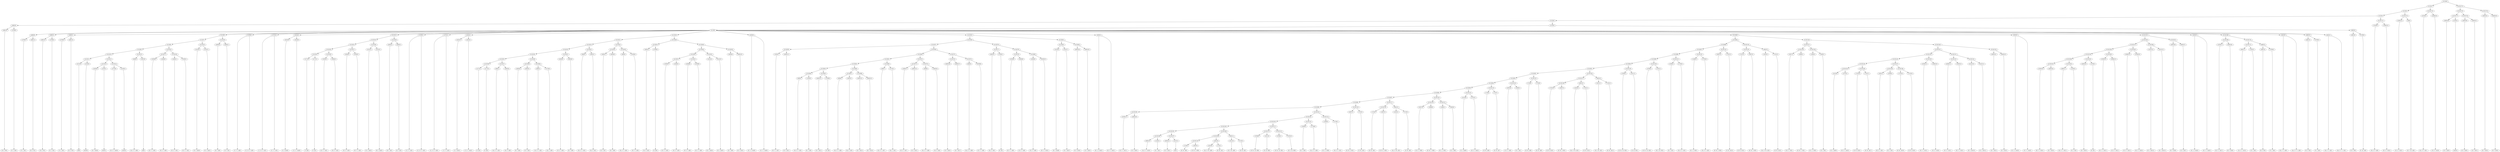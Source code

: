 digraph sample{
"L4661(0)"->"[D  E  F](0)"
"L2789(0)"->"[F  G  A](0)"
"L4865(0)"->"L4661(0)"
"L4865(0)"->"L2789(0)"
"L2789(1)"->"[F  G  A](1)"
"L4661(1)"->"[D  E  F](1)"
"L4680(0)"->"L2789(1)"
"L4680(0)"->"L4661(1)"
"L4661(2)"->"[D  E  F](2)"
"L2789(2)"->"[F  G  A](2)"
"L4865(1)"->"L4661(2)"
"L4865(1)"->"L2789(2)"
"L2789(3)"->"[F  G  A](3)"
"L4661(3)"->"[D  E  F](3)"
"L4680(1)"->"L2789(3)"
"L4680(1)"->"L4661(3)"
"L3215(0)"->"[D](0)"
"L2185(0)"->"[rest](0)"
"L5130(11)"->"L3215(0)"
"L5130(11)"->"L2185(0)"
"L4293(0)"->"[D  F  Ais](0)"
"L2185(1)"->"[rest](1)"
"L5130(13)"->"L4293(0)"
"L5130(13)"->"L2185(1)"
"L3753(0)"->"[D  E  G  Ais](0)"
"L2185(2)"->"[rest](2)"
"L5130(14)"->"L3753(0)"
"L5130(14)"->"L2185(2)"
"L5130(12)"->"L5130(13)"
"L5130(12)"->"L5130(14)"
"L5130(10)"->"L5130(11)"
"L5130(10)"->"L5130(12)"
"L606(0)"->"[Cis  E  G  A](0)"
"L1852(0)"->"[A](0)"
"L5130(15)"->"L606(0)"
"L5130(15)"->"L1852(0)"
"L5130(9)"->"L5130(10)"
"L5130(9)"->"L5130(15)"
"L3558(0)"->"[D  F  G  A](0)"
"L4384(0)"->"[D  E  F  A](0)"
"L5130(17)"->"L3558(0)"
"L5130(17)"->"L4384(0)"
"L4384(1)"->"[D  E  F  A](1)"
"L3558(1)"->"[D  F  G  A](1)"
"L5130(18)"->"L4384(1)"
"L5130(18)"->"L3558(1)"
"L5130(16)"->"L5130(17)"
"L5130(16)"->"L5130(18)"
"L5130(8)"->"L5130(9)"
"L5130(8)"->"L5130(16)"
"L4142(0)"->"[D  G  Ais](0)"
"L4142(1)"->"[D  G  Ais](1)"
"L5130(19)"->"L4142(0)"
"L5130(19)"->"L4142(1)"
"L5130(7)"->"L5130(8)"
"L5130(7)"->"L5130(19)"
"L4004(0)"->"[D  F  A](0)"
"L4004(1)"->"[D  F  A](1)"
"L5130(20)"->"L4004(0)"
"L5130(20)"->"L4004(1)"
"L5130(6)"->"L5130(7)"
"L5130(6)"->"L5130(20)"
"L1509(0)"->"[C  F  G  A](0)"
"L1509(0)"->"[C  D  E  F  A](0)"
"L2791(0)"->"[C  D  E  F  A](1)"
"L2791(0)"->"[C  F  G  A](1)"
"L4543(0)"->"[C  E  Ais](0)"
"L2616(0)"->"[C  E  G  Ais](0)"
"L4544(0)"->"L4543(0)"
"L4544(0)"->"L2616(0)"
"L2172(0)"->"[F  A](0)"
"L2172(1)"->"[F  A](1)"
"L5130(25)"->"L2172(0)"
"L5130(25)"->"L2172(1)"
"L3558(2)"->"[D  F  G  A](2)"
"L4384(2)"->"[D  E  F  A](2)"
"L5130(26)"->"L3558(2)"
"L5130(26)"->"L4384(2)"
"L5130(24)"->"L5130(25)"
"L5130(24)"->"L5130(26)"
"L4384(3)"->"[D  E  F  A](3)"
"L3558(3)"->"[D  F  G  A](3)"
"L5130(27)"->"L4384(3)"
"L5130(27)"->"L3558(3)"
"L5130(23)"->"L5130(24)"
"L5130(23)"->"L5130(27)"
"L4142(2)"->"[D  G  Ais](2)"
"L4142(3)"->"[D  G  Ais](3)"
"L5130(28)"->"L4142(2)"
"L5130(28)"->"L4142(3)"
"L5130(22)"->"L5130(23)"
"L5130(22)"->"L5130(28)"
"L4004(2)"->"[D  F  A](2)"
"L4004(3)"->"[D  F  A](3)"
"L5130(29)"->"L4004(2)"
"L5130(29)"->"L4004(3)"
"L5130(21)"->"L5130(22)"
"L5130(21)"->"L5130(29)"
"L1509(1)"->"[C  F  G  A](2)"
"L1509(1)"->"[C  D  E  F  A](2)"
"L2791(1)"->"[C  D  E  F  A](3)"
"L2791(1)"->"[C  F  G  A](3)"
"L4543(1)"->"[C  E  Ais](1)"
"L2616(1)"->"[C  E  G  Ais](1)"
"L4544(1)"->"L4543(1)"
"L4544(1)"->"L2616(1)"
"L2172(2)"->"[F  A](2)"
"L2172(3)"->"[F  A](3)"
"L5130(36)"->"L2172(2)"
"L5130(36)"->"L2172(3)"
"L606(1)"->"[Cis  E  G  A](1)"
"L4003(0)"->"[Cis  E  A](0)"
"L5130(37)"->"L606(1)"
"L5130(37)"->"L4003(0)"
"L5130(35)"->"L5130(36)"
"L5130(35)"->"L5130(37)"
"L4004(4)"->"[D  F  A](4)"
"L4004(5)"->"[D  F  A](5)"
"L5130(39)"->"L4004(4)"
"L5130(39)"->"L4004(5)"
"L606(2)"->"[Cis  E  G  A](2)"
"L2716(0)"->"[Cis  G  A](0)"
"L5130(40)"->"L606(2)"
"L5130(40)"->"L2716(0)"
"L5130(38)"->"L5130(39)"
"L5130(38)"->"L5130(40)"
"L5130(34)"->"L5130(35)"
"L5130(34)"->"L5130(38)"
"L4384(4)"->"[D  E  F  A](4)"
"L4004(6)"->"[D  F  A](6)"
"L5130(41)"->"L4384(4)"
"L5130(41)"->"L4004(6)"
"L5130(33)"->"L5130(34)"
"L5130(33)"->"L5130(41)"
"L606(3)"->"[Cis  E  G  A](3)"
"L4003(1)"->"[Cis  E  A](1)"
"L5130(42)"->"L606(3)"
"L5130(42)"->"L4003(1)"
"L5130(32)"->"L5130(33)"
"L5130(32)"->"L5130(42)"
"L4004(7)"->"[D  F  A](7)"
"L4004(8)"->"[D  F  A](8)"
"L5130(44)"->"L4004(7)"
"L5130(44)"->"L4004(8)"
"L606(4)"->"[Cis  E  G  A](4)"
"L3558(4)"->"[D  F  G  A](4)"
"L5130(45)"->"L606(4)"
"L5130(45)"->"L3558(4)"
"L5130(43)"->"L5130(44)"
"L5130(43)"->"L5130(45)"
"L5130(31)"->"L5130(32)"
"L5130(31)"->"L5130(43)"
"L4003(2)"->"[Cis  E  A](2)"
"L3796(0)"->"[E  A](0)"
"L5130(47)"->"L4003(2)"
"L5130(47)"->"L3796(0)"
"L3558(5)"->"[D  F  G  A](5)"
"L4384(5)"->"[D  E  F  A](5)"
"L5130(51)"->"L3558(5)"
"L5130(51)"->"L4384(5)"
"L4384(6)"->"[D  E  F  A](6)"
"L3558(6)"->"[D  F  G  A](6)"
"L5130(52)"->"L4384(6)"
"L5130(52)"->"L3558(6)"
"L5130(50)"->"L5130(51)"
"L5130(50)"->"L5130(52)"
"L4142(4)"->"[D  G  Ais](4)"
"L4142(5)"->"[D  G  Ais](5)"
"L5130(53)"->"L4142(4)"
"L5130(53)"->"L4142(5)"
"L5130(49)"->"L5130(50)"
"L5130(49)"->"L5130(53)"
"L4004(9)"->"[D  F  A](9)"
"L4004(10)"->"[D  F  A](10)"
"L5130(54)"->"L4004(9)"
"L5130(54)"->"L4004(10)"
"L5130(48)"->"L5130(49)"
"L5130(48)"->"L5130(54)"
"L5130(46)"->"L5130(47)"
"L5130(46)"->"L5130(48)"
"L5130(30)"->"L5130(31)"
"L5130(30)"->"L5130(46)"
"L2830(0)"->"[E  G  A  Ais](0)"
"L2830(0)"->"[E  F  G  Ais](0)"
"L3558(7)"->"[D  F  G  A](7)"
"L4004(11)"->"[D  F  A](11)"
"L5130(58)"->"L3558(7)"
"L5130(58)"->"L4004(11)"
"L606(5)"->"[Cis  E  G  A](5)"
"L1283(0)"->"[E  G  A](0)"
"L5130(64)"->"L606(5)"
"L5130(64)"->"L1283(0)"
"L4004(12)"->"[D  F  A](12)"
"L2769(0)"->"[D  A](0)"
"L5130(65)"->"L4004(12)"
"L5130(65)"->"L2769(0)"
"L5130(63)"->"L5130(64)"
"L5130(63)"->"L5130(65)"
"L606(6)"->"[Cis  E  G  A](6)"
"L4003(3)"->"[Cis  E  A](3)"
"L5130(67)"->"L606(6)"
"L5130(67)"->"L4003(3)"
"L4004(13)"->"[D  F  A](13)"
"L4004(14)"->"[D  F  A](14)"
"L5130(68)"->"L4004(13)"
"L5130(68)"->"L4004(14)"
"L5130(66)"->"L5130(67)"
"L5130(66)"->"L5130(68)"
"L5130(62)"->"L5130(63)"
"L5130(62)"->"L5130(66)"
"L606(7)"->"[Cis  E  G  A](7)"
"L2716(1)"->"[Cis  G  A](1)"
"L5130(69)"->"L606(7)"
"L5130(69)"->"L2716(1)"
"L5130(61)"->"L5130(62)"
"L5130(61)"->"L5130(69)"
"L4384(7)"->"[D  E  F  A](7)"
"L4004(15)"->"[D  F  A](15)"
"L5130(71)"->"L4384(7)"
"L5130(71)"->"L4004(15)"
"L606(8)"->"[Cis  E  G  A](8)"
"L4003(4)"->"[Cis  E  A](4)"
"L5130(72)"->"L606(8)"
"L5130(72)"->"L4003(4)"
"L5130(70)"->"L5130(71)"
"L5130(70)"->"L5130(72)"
"L5130(60)"->"L5130(61)"
"L5130(60)"->"L5130(70)"
"L4004(16)"->"[D  F  A](16)"
"L4004(17)"->"[D  F  A](17)"
"L5130(74)"->"L4004(16)"
"L5130(74)"->"L4004(17)"
"L606(9)"->"[Cis  E  G  A](9)"
"L3558(8)"->"[D  F  G  A](8)"
"L5130(75)"->"L606(9)"
"L5130(75)"->"L3558(8)"
"L5130(73)"->"L5130(74)"
"L5130(73)"->"L5130(75)"
"L5130(59)"->"L5130(60)"
"L5130(59)"->"L5130(73)"
"L5130(57)"->"L5130(58)"
"L5130(57)"->"L5130(59)"
"L4003(5)"->"[Cis  E  A](5)"
"L3796(1)"->"[E  A](1)"
"L5130(77)"->"L4003(5)"
"L5130(77)"->"L3796(1)"
"L3558(9)"->"[D  F  G  A](9)"
"L4384(8)"->"[D  E  F  A](8)"
"L5130(79)"->"L3558(9)"
"L5130(79)"->"L4384(8)"
"L4384(9)"->"[D  E  F  A](9)"
"L3558(10)"->"[D  F  G  A](10)"
"L5130(80)"->"L4384(9)"
"L5130(80)"->"L3558(10)"
"L5130(78)"->"L5130(79)"
"L5130(78)"->"L5130(80)"
"L5130(76)"->"L5130(77)"
"L5130(76)"->"L5130(78)"
"L5130(56)"->"L5130(57)"
"L5130(56)"->"L5130(76)"
"L4142(6)"->"[D  G  Ais](6)"
"L4142(7)"->"[D  G  Ais](7)"
"L5130(82)"->"L4142(6)"
"L5130(82)"->"L4142(7)"
"L4004(18)"->"[D  F  A](18)"
"L4004(19)"->"[D  F  A](19)"
"L5130(83)"->"L4004(18)"
"L5130(83)"->"L4004(19)"
"L5130(81)"->"L5130(82)"
"L5130(81)"->"L5130(83)"
"L5130(55)"->"L5130(56)"
"L5130(55)"->"L5130(81)"
"L2830(1)"->"[E  G  A  Ais](1)"
"L2830(1)"->"[E  F  G  Ais](1)"
"L3558(11)"->"[D  F  G  A](11)"
"L4004(20)"->"[D  F  A](20)"
"L5130(100)"->"L3558(11)"
"L5130(100)"->"L4004(20)"
"L606(10)"->"[Cis  E  G  A](10)"
"L1283(1)"->"[E  G  A](1)"
"L5130(106)"->"L606(10)"
"L5130(106)"->"L1283(1)"
"L4004(21)"->"[D  F  A](21)"
"L3215(1)"->"[D](1)"
"L5130(107)"->"L4004(21)"
"L5130(107)"->"L3215(1)"
"L5130(105)"->"L5130(106)"
"L5130(105)"->"L5130(107)"
"L710(0)"->"[D  Fis  A](0)"
"L2697(0)"->"[D  Fis  A  B](0)"
"L5130(110)"->"L710(0)"
"L5130(110)"->"L2697(0)"
"L1810(0)"->"[Cis  D  Fis  A](0)"
"L710(1)"->"[D  Fis  A](1)"
"L4941(0)"->"L1810(0)"
"L4941(0)"->"L710(1)"
"L5130(109)"->"L5130(110)"
"L5130(109)"->"L4941(0)"
"L1811(0)"->"[D  E  Fis  A](0)"
"L710(2)"->"[D  Fis  A](2)"
"L4941(1)"->"L1811(0)"
"L4941(1)"->"L710(2)"
"L5130(108)"->"L5130(109)"
"L5130(108)"->"L4941(1)"
"L5130(104)"->"L5130(105)"
"L5130(104)"->"L5130(108)"
"L3769(0)"->"[D  Fis  Gis  B](0)"
"L1611(0)"->"[D  Gis  B](0)"
"L5130(112)"->"L3769(0)"
"L5130(112)"->"L1611(0)"
"L3769(1)"->"[D  Fis  Gis  B](1)"
"L3761(0)"->"[D  E  Gis  B](0)"
"L5130(113)"->"L3769(1)"
"L5130(113)"->"L3761(0)"
"L5130(111)"->"L5130(112)"
"L5130(111)"->"L5130(113)"
"L5130(103)"->"L5130(104)"
"L5130(103)"->"L5130(111)"
"L3306(0)"->"[D  G  A](0)"
"L1738(0)"->"[Cis  D  G  A](0)"
"L5130(114)"->"L3306(0)"
"L5130(114)"->"L1738(0)"
"L5130(102)"->"L5130(103)"
"L5130(102)"->"L5130(114)"
"L1484(0)"->"[D  G  A  B](0)"
"L1738(1)"->"[Cis  D  G  A](1)"
"L5130(115)"->"L1484(0)"
"L5130(115)"->"L1738(1)"
"L5130(101)"->"L5130(102)"
"L5130(101)"->"L5130(115)"
"L5130(99)"->"L5130(100)"
"L5130(99)"->"L5130(101)"
"L2697(1)"->"[D  Fis  A  B](1)"
"L710(3)"->"[D  Fis  A](3)"
"L5130(116)"->"L2697(1)"
"L5130(116)"->"L710(3)"
"L5130(98)"->"L5130(99)"
"L5130(98)"->"L5130(116)"
"L710(4)"->"[D  Fis  A](4)"
"L2697(2)"->"[D  Fis  A  B](2)"
"L5130(118)"->"L710(4)"
"L5130(118)"->"L2697(2)"
"L1810(1)"->"[Cis  D  Fis  A](1)"
"L710(5)"->"[D  Fis  A](5)"
"L4941(2)"->"L1810(1)"
"L4941(2)"->"L710(5)"
"L5130(117)"->"L5130(118)"
"L5130(117)"->"L4941(2)"
"L5130(97)"->"L5130(98)"
"L5130(97)"->"L5130(117)"
"L2957(0)"->"[D  E  G  B](0)"
"L3096(0)"->"[D  Fis  G  B](0)"
"L5130(120)"->"L2957(0)"
"L5130(120)"->"L3096(0)"
"L1484(1)"->"[D  G  A  B](1)"
"L1895(0)"->"[D  G  B](0)"
"L5130(121)"->"L1484(1)"
"L5130(121)"->"L1895(0)"
"L5130(119)"->"L5130(120)"
"L5130(119)"->"L5130(121)"
"L5130(96)"->"L5130(97)"
"L5130(96)"->"L5130(119)"
"L4142(8)"->"[D  G  Ais](8)"
"L3753(1)"->"[D  E  G  Ais](1)"
"L5130(122)"->"L4142(8)"
"L5130(122)"->"L3753(1)"
"L5130(95)"->"L5130(96)"
"L5130(95)"->"L5130(122)"
"L710(6)"->"[D  Fis  A](6)"
"L710(7)"->"[D  Fis  A](7)"
"L5130(123)"->"L710(6)"
"L5130(123)"->"L710(7)"
"L5130(94)"->"L5130(95)"
"L5130(94)"->"L5130(123)"
"L2952(0)"->"[D  E  G  A](0)"
"L3306(1)"->"[D  G  A](1)"
"L5130(124)"->"L2952(0)"
"L5130(124)"->"L3306(1)"
"L5130(93)"->"L5130(94)"
"L5130(93)"->"L5130(124)"
"L710(8)"->"[D  Fis  A](8)"
"L710(9)"->"[D  Fis  A](9)"
"L5130(125)"->"L710(8)"
"L5130(125)"->"L710(9)"
"L5130(92)"->"L5130(93)"
"L5130(92)"->"L5130(125)"
"L710(10)"->"[D  Fis  A](10)"
"L2697(3)"->"[D  Fis  A  B](3)"
"L5130(128)"->"L710(10)"
"L5130(128)"->"L2697(3)"
"L1810(2)"->"[Cis  D  Fis  A](2)"
"L710(11)"->"[D  Fis  A](11)"
"L4941(3)"->"L1810(2)"
"L4941(3)"->"L710(11)"
"L5130(127)"->"L5130(128)"
"L5130(127)"->"L4941(3)"
"L1811(1)"->"[D  E  Fis  A](1)"
"L710(12)"->"[D  Fis  A](12)"
"L4941(4)"->"L1811(1)"
"L4941(4)"->"L710(12)"
"L5130(126)"->"L5130(127)"
"L5130(126)"->"L4941(4)"
"L5130(91)"->"L5130(92)"
"L5130(91)"->"L5130(126)"
"L3769(2)"->"[D  Fis  Gis  B](2)"
"L1611(1)"->"[D  Gis  B](1)"
"L5130(129)"->"L3769(2)"
"L5130(129)"->"L1611(1)"
"L5130(90)"->"L5130(91)"
"L5130(90)"->"L5130(129)"
"L3769(3)"->"[D  Fis  Gis  B](3)"
"L3761(1)"->"[D  E  Gis  B](1)"
"L5130(130)"->"L3769(3)"
"L5130(130)"->"L3761(1)"
"L5130(89)"->"L5130(90)"
"L5130(89)"->"L5130(130)"
"L3306(2)"->"[D  G  A](2)"
"L1738(2)"->"[Cis  D  G  A](2)"
"L5130(131)"->"L3306(2)"
"L5130(131)"->"L1738(2)"
"L5130(88)"->"L5130(89)"
"L5130(88)"->"L5130(131)"
"L1484(2)"->"[D  G  A  B](2)"
"L1738(3)"->"[Cis  D  G  A](3)"
"L5130(132)"->"L1484(2)"
"L5130(132)"->"L1738(3)"
"L5130(87)"->"L5130(88)"
"L5130(87)"->"L5130(132)"
"L2697(4)"->"[D  Fis  A  B](4)"
"L710(13)"->"[D  Fis  A](13)"
"L5130(133)"->"L2697(4)"
"L5130(133)"->"L710(13)"
"L5130(86)"->"L5130(87)"
"L5130(86)"->"L5130(133)"
"L710(14)"->"[D  Fis  A](14)"
"L2697(5)"->"[D  Fis  A  B](5)"
"L5130(135)"->"L710(14)"
"L5130(135)"->"L2697(5)"
"L1810(3)"->"[Cis  D  Fis  A](3)"
"L710(15)"->"[D  Fis  A](15)"
"L4941(5)"->"L1810(3)"
"L4941(5)"->"L710(15)"
"L5130(134)"->"L5130(135)"
"L5130(134)"->"L4941(5)"
"L5130(85)"->"L5130(86)"
"L5130(85)"->"L5130(134)"
"L2957(1)"->"[D  E  G  B](1)"
"L3096(1)"->"[D  Fis  G  B](1)"
"L5130(138)"->"L2957(1)"
"L5130(138)"->"L3096(1)"
"L1484(3)"->"[D  G  A  B](3)"
"L1895(1)"->"[D  G  B](1)"
"L5130(139)"->"L1484(3)"
"L5130(139)"->"L1895(1)"
"L5130(137)"->"L5130(138)"
"L5130(137)"->"L5130(139)"
"L4142(9)"->"[D  G  Ais](9)"
"L3753(2)"->"[D  E  G  Ais](2)"
"L5130(145)"->"L4142(9)"
"L5130(145)"->"L3753(2)"
"L710(16)"->"[D  Fis  A](16)"
"L710(17)"->"[D  Fis  A](17)"
"L5130(146)"->"L710(16)"
"L5130(146)"->"L710(17)"
"L5130(144)"->"L5130(145)"
"L5130(144)"->"L5130(146)"
"L2952(1)"->"[D  E  G  A](1)"
"L3306(3)"->"[D  G  A](3)"
"L5130(148)"->"L2952(1)"
"L5130(148)"->"L3306(3)"
"L710(18)"->"[D  Fis  A](18)"
"L710(19)"->"[D  Fis  A](19)"
"L5130(149)"->"L710(18)"
"L5130(149)"->"L710(19)"
"L5130(147)"->"L5130(148)"
"L5130(147)"->"L5130(149)"
"L5130(143)"->"L5130(144)"
"L5130(143)"->"L5130(147)"
"L3558(12)"->"[D  F  G  A](12)"
"L4384(10)"->"[D  E  F  A](10)"
"L5130(150)"->"L3558(12)"
"L5130(150)"->"L4384(10)"
"L5130(142)"->"L5130(143)"
"L5130(142)"->"L5130(150)"
"L4384(11)"->"[D  E  F  A](11)"
"L3558(13)"->"[D  F  G  A](13)"
"L5130(152)"->"L4384(11)"
"L5130(152)"->"L3558(13)"
"L4142(10)"->"[D  G  Ais](10)"
"L4142(11)"->"[D  G  Ais](11)"
"L5130(153)"->"L4142(10)"
"L5130(153)"->"L4142(11)"
"L5130(151)"->"L5130(152)"
"L5130(151)"->"L5130(153)"
"L5130(141)"->"L5130(142)"
"L5130(141)"->"L5130(151)"
"L4004(22)"->"[D  F  A](22)"
"L4004(23)"->"[D  F  A](23)"
"L5130(154)"->"L4004(22)"
"L5130(154)"->"L4004(23)"
"L5130(140)"->"L5130(141)"
"L5130(140)"->"L5130(154)"
"L5130(136)"->"L5130(137)"
"L5130(136)"->"L5130(140)"
"L5130(84)"->"L5130(85)"
"L5130(84)"->"L5130(136)"
"L2830(2)"->"[E  G  A  Ais](2)"
"L2830(2)"->"[E  F  G  Ais](2)"
"L3558(14)"->"[D  F  G  A](14)"
"L4004(24)"->"[D  F  A](24)"
"L5130(161)"->"L3558(14)"
"L5130(161)"->"L4004(24)"
"L606(11)"->"[Cis  E  G  A](11)"
"L1283(2)"->"[E  G  A](2)"
"L5130(162)"->"L606(11)"
"L5130(162)"->"L1283(2)"
"L5130(160)"->"L5130(161)"
"L5130(160)"->"L5130(162)"
"L4004(25)"->"[D  F  A](25)"
"L2769(1)"->"[D  A](1)"
"L5130(163)"->"L4004(25)"
"L5130(163)"->"L2769(1)"
"L5130(159)"->"L5130(160)"
"L5130(159)"->"L5130(163)"
"L3558(15)"->"[D  F  G  A](15)"
"L4384(12)"->"[D  E  F  A](12)"
"L5130(164)"->"L3558(15)"
"L5130(164)"->"L4384(12)"
"L5130(158)"->"L5130(159)"
"L5130(158)"->"L5130(164)"
"L4384(13)"->"[D  E  F  A](13)"
"L3558(16)"->"[D  F  G  A](16)"
"L5130(165)"->"L4384(13)"
"L5130(165)"->"L3558(16)"
"L5130(157)"->"L5130(158)"
"L5130(157)"->"L5130(165)"
"L4142(12)"->"[D  G  Ais](12)"
"L4142(13)"->"[D  G  Ais](13)"
"L5130(166)"->"L4142(12)"
"L5130(166)"->"L4142(13)"
"L5130(156)"->"L5130(157)"
"L5130(156)"->"L5130(166)"
"L4004(26)"->"[D  F  A](26)"
"L4004(27)"->"[D  F  A](27)"
"L5130(167)"->"L4004(26)"
"L5130(167)"->"L4004(27)"
"L5130(155)"->"L5130(156)"
"L5130(155)"->"L5130(167)"
"L2830(3)"->"[E  G  A  Ais](3)"
"L2830(3)"->"[E  F  G  Ais](3)"
"L3558(17)"->"[D  F  G  A](17)"
"L4004(28)"->"[D  F  A](28)"
"L5130(169)"->"L3558(17)"
"L5130(169)"->"L4004(28)"
"L606(12)"->"[Cis  E  G  A](12)"
"L1283(3)"->"[E  G  A](3)"
"L5130(171)"->"L606(12)"
"L5130(171)"->"L1283(3)"
"L4661(4)"->"[D  E  F](4)"
"L2789(4)"->"[F  G  A](4)"
"L4865(2)"->"L4661(4)"
"L4865(2)"->"L2789(4)"
"L5130(170)"->"L5130(171)"
"L5130(170)"->"L4865(2)"
"L5130(168)"->"L5130(169)"
"L5130(168)"->"L5130(170)"
"L4643(0)"->"[Cis  F  G  A](0)"
"L4643(0)"->"[Cis  E  F  G  A](0)"
"L4661(5)"->"[D  E  F](5)"
"L2789(5)"->"[F  G  A](5)"
"L4865(3)"->"L4661(5)"
"L4865(3)"->"L2789(5)"
"L4643(1)"->"[Cis  F  G  A](1)"
"L4643(1)"->"[Cis  E  F  G  A](1)"
"L5128(0)"->"L4680(0)"
"L5128(0)"->"L4865(1)"
"L5128(0)"->"L4680(1)"
"L5128(0)"->"L5130(6)"
"L5128(0)"->"L1509(0)"
"L5128(0)"->"L2791(0)"
"L5128(0)"->"L4544(0)"
"L5128(0)"->"L5130(21)"
"L5128(0)"->"L1509(1)"
"L5128(0)"->"L2791(1)"
"L5128(0)"->"L4544(1)"
"L5128(0)"->"L5130(30)"
"L5128(0)"->"L2830(0)"
"L5128(0)"->"L5130(55)"
"L5128(0)"->"L2830(1)"
"L5128(0)"->"L5130(84)"
"L5128(0)"->"L2830(2)"
"L5128(0)"->"L5130(155)"
"L5128(0)"->"L2830(3)"
"L5128(0)"->"L5130(168)"
"L5128(0)"->"L4643(0)"
"L5128(0)"->"L4865(3)"
"L5128(0)"->"L4643(1)"
"L4661(6)"->"[D  E  F](6)"
"L2790(0)"->"[F  Gis  A](0)"
"L4865(4)"->"L4661(6)"
"L4865(4)"->"L2790(0)"
"L5130(5)"->"L5128(0)"
"L5130(5)"->"L4865(4)"
"L5130(4)"->"L4865(0)"
"L5130(4)"->"L5130(5)"
"L2526(0)"->"[Cis  D  F  A](0)"
"L4384(14)"->"[D  E  F  A](14)"
"L5130(172)"->"L2526(0)"
"L5130(172)"->"L4384(14)"
"L5130(3)"->"L5130(4)"
"L5130(3)"->"L5130(172)"
"L4384(15)"->"[D  E  F  A](15)"
"L80(0)"->"[D  F  Gis  A](0)"
"L5130(173)"->"L4384(15)"
"L5130(173)"->"L80(0)"
"L5130(2)"->"L5130(3)"
"L5130(2)"->"L5130(173)"
"L2526(1)"->"[Cis  D  F  A](1)"
"L4384(16)"->"[D  E  F  A](16)"
"L5130(174)"->"L2526(1)"
"L5130(174)"->"L4384(16)"
"L5130(1)"->"L5130(2)"
"L5130(1)"->"L5130(174)"
"L4004(29)"->"[D  F  A](29)"
"L2185(3)"->"[rest](3)"
"L5130(177)"->"L4004(29)"
"L5130(177)"->"L2185(3)"
"L4004(30)"->"[D  F  A](30)"
"L4004(31)"->"[D  F  A](31)"
"L5130(178)"->"L4004(30)"
"L5130(178)"->"L4004(31)"
"L5130(176)"->"L5130(177)"
"L5130(176)"->"L5130(178)"
"L4004(32)"->"[D  F  A](32)"
"L4004(33)"->"[D  F  A](33)"
"L5130(179)"->"L4004(32)"
"L5130(179)"->"L4004(33)"
"L5130(175)"->"L5130(176)"
"L5130(175)"->"L5130(179)"
"L5130(0)"->"L5130(1)"
"L5130(0)"->"L5130(175)"
{rank = min; "L5130(0)"}
{rank = same; "L5130(1)"; "L5130(175)";}
{rank = same; "L5130(2)"; "L5130(174)"; "L5130(176)"; "L5130(179)";}
{rank = same; "L5130(3)"; "L5130(173)"; "L2526(1)"; "L4384(16)"; "L5130(177)"; "L5130(178)"; "L4004(32)"; "L4004(33)";}
{rank = same; "L5130(4)"; "L5130(172)"; "L4384(15)"; "L80(0)"; "L4004(29)"; "L2185(3)"; "L4004(30)"; "L4004(31)";}
{rank = same; "L4865(0)"; "L5130(5)"; "L2526(0)"; "L4384(14)";}
{rank = same; "L4661(0)"; "L2789(0)"; "L5128(0)"; "L4865(4)";}
{rank = same; "L4680(0)"; "L4865(1)"; "L4680(1)"; "L5130(6)"; "L1509(0)"; "L2791(0)"; "L4544(0)"; "L5130(21)"; "L1509(1)"; "L2791(1)"; "L4544(1)"; "L5130(30)"; "L2830(0)"; "L5130(55)"; "L2830(1)"; "L5130(84)"; "L2830(2)"; "L5130(155)"; "L2830(3)"; "L5130(168)"; "L4643(0)"; "L4865(3)"; "L4643(1)"; "L4661(6)"; "L2790(0)";}
{rank = same; "L2789(1)"; "L4661(1)"; "L4661(2)"; "L2789(2)"; "L2789(3)"; "L4661(3)"; "L5130(7)"; "L5130(20)"; "L4543(0)"; "L2616(0)"; "L5130(22)"; "L5130(29)"; "L4543(1)"; "L2616(1)"; "L5130(31)"; "L5130(46)"; "L5130(56)"; "L5130(81)"; "L5130(85)"; "L5130(136)"; "L5130(156)"; "L5130(167)"; "L5130(169)"; "L5130(170)"; "L4661(5)"; "L2789(5)";}
{rank = same; "L5130(8)"; "L5130(19)"; "L4004(0)"; "L4004(1)"; "L5130(23)"; "L5130(28)"; "L4004(2)"; "L4004(3)"; "L5130(32)"; "L5130(43)"; "L5130(47)"; "L5130(48)"; "L5130(57)"; "L5130(76)"; "L5130(82)"; "L5130(83)"; "L5130(86)"; "L5130(134)"; "L5130(137)"; "L5130(140)"; "L5130(157)"; "L5130(166)"; "L4004(26)"; "L4004(27)"; "L3558(17)"; "L4004(28)"; "L5130(171)"; "L4865(2)";}
{rank = same; "L5130(9)"; "L5130(16)"; "L4142(0)"; "L4142(1)"; "L5130(24)"; "L5130(27)"; "L4142(2)"; "L4142(3)"; "L5130(33)"; "L5130(42)"; "L5130(44)"; "L5130(45)"; "L4003(2)"; "L3796(0)"; "L5130(49)"; "L5130(54)"; "L5130(58)"; "L5130(59)"; "L5130(77)"; "L5130(78)"; "L4142(6)"; "L4142(7)"; "L4004(18)"; "L4004(19)"; "L5130(87)"; "L5130(133)"; "L5130(135)"; "L4941(5)"; "L5130(138)"; "L5130(139)"; "L5130(141)"; "L5130(154)"; "L5130(158)"; "L5130(165)"; "L4142(12)"; "L4142(13)"; "L606(12)"; "L1283(3)"; "L4661(4)"; "L2789(4)";}
{rank = same; "L5130(10)"; "L5130(15)"; "L5130(17)"; "L5130(18)"; "L5130(25)"; "L5130(26)"; "L4384(3)"; "L3558(3)"; "L5130(34)"; "L5130(41)"; "L606(3)"; "L4003(1)"; "L4004(7)"; "L4004(8)"; "L606(4)"; "L3558(4)"; "L5130(50)"; "L5130(53)"; "L4004(9)"; "L4004(10)"; "L3558(7)"; "L4004(11)"; "L5130(60)"; "L5130(73)"; "L4003(5)"; "L3796(1)"; "L5130(79)"; "L5130(80)"; "L5130(88)"; "L5130(132)"; "L2697(4)"; "L710(13)"; "L710(14)"; "L2697(5)"; "L1810(3)"; "L710(15)"; "L2957(1)"; "L3096(1)"; "L1484(3)"; "L1895(1)"; "L5130(142)"; "L5130(151)"; "L4004(22)"; "L4004(23)"; "L5130(159)"; "L5130(164)"; "L4384(13)"; "L3558(16)";}
{rank = same; "L5130(11)"; "L5130(12)"; "L606(0)"; "L1852(0)"; "L3558(0)"; "L4384(0)"; "L4384(1)"; "L3558(1)"; "L2172(0)"; "L2172(1)"; "L3558(2)"; "L4384(2)"; "L5130(35)"; "L5130(38)"; "L4384(4)"; "L4004(6)"; "L5130(51)"; "L5130(52)"; "L4142(4)"; "L4142(5)"; "L5130(61)"; "L5130(70)"; "L5130(74)"; "L5130(75)"; "L3558(9)"; "L4384(8)"; "L4384(9)"; "L3558(10)"; "L5130(89)"; "L5130(131)"; "L1484(2)"; "L1738(3)"; "L5130(143)"; "L5130(150)"; "L5130(152)"; "L5130(153)"; "L5130(160)"; "L5130(163)"; "L3558(15)"; "L4384(12)";}
{rank = same; "L3215(0)"; "L2185(0)"; "L5130(13)"; "L5130(14)"; "L5130(36)"; "L5130(37)"; "L5130(39)"; "L5130(40)"; "L3558(5)"; "L4384(5)"; "L4384(6)"; "L3558(6)"; "L5130(62)"; "L5130(69)"; "L5130(71)"; "L5130(72)"; "L4004(16)"; "L4004(17)"; "L606(9)"; "L3558(8)"; "L5130(90)"; "L5130(130)"; "L3306(2)"; "L1738(2)"; "L5130(144)"; "L5130(147)"; "L3558(12)"; "L4384(10)"; "L4384(11)"; "L3558(13)"; "L4142(10)"; "L4142(11)"; "L5130(161)"; "L5130(162)"; "L4004(25)"; "L2769(1)";}
{rank = same; "L4293(0)"; "L2185(1)"; "L3753(0)"; "L2185(2)"; "L2172(2)"; "L2172(3)"; "L606(1)"; "L4003(0)"; "L4004(4)"; "L4004(5)"; "L606(2)"; "L2716(0)"; "L5130(63)"; "L5130(66)"; "L606(7)"; "L2716(1)"; "L4384(7)"; "L4004(15)"; "L606(8)"; "L4003(4)"; "L5130(91)"; "L5130(129)"; "L3769(3)"; "L3761(1)"; "L5130(145)"; "L5130(146)"; "L5130(148)"; "L5130(149)"; "L3558(14)"; "L4004(24)"; "L606(11)"; "L1283(2)";}
{rank = same; "L5130(64)"; "L5130(65)"; "L5130(67)"; "L5130(68)"; "L5130(92)"; "L5130(126)"; "L3769(2)"; "L1611(1)"; "L4142(9)"; "L3753(2)"; "L710(16)"; "L710(17)"; "L2952(1)"; "L3306(3)"; "L710(18)"; "L710(19)";}
{rank = same; "L606(5)"; "L1283(0)"; "L4004(12)"; "L2769(0)"; "L606(6)"; "L4003(3)"; "L4004(13)"; "L4004(14)"; "L5130(93)"; "L5130(125)"; "L5130(127)"; "L4941(4)";}
{rank = same; "L5130(94)"; "L5130(124)"; "L710(8)"; "L710(9)"; "L5130(128)"; "L4941(3)"; "L1811(1)"; "L710(12)";}
{rank = same; "L5130(95)"; "L5130(123)"; "L2952(0)"; "L3306(1)"; "L710(10)"; "L2697(3)"; "L1810(2)"; "L710(11)";}
{rank = same; "L5130(96)"; "L5130(122)"; "L710(6)"; "L710(7)";}
{rank = same; "L5130(97)"; "L5130(119)"; "L4142(8)"; "L3753(1)";}
{rank = same; "L5130(98)"; "L5130(117)"; "L5130(120)"; "L5130(121)";}
{rank = same; "L5130(99)"; "L5130(116)"; "L5130(118)"; "L4941(2)"; "L2957(0)"; "L3096(0)"; "L1484(1)"; "L1895(0)";}
{rank = same; "L5130(100)"; "L5130(101)"; "L2697(1)"; "L710(3)"; "L710(4)"; "L2697(2)"; "L1810(1)"; "L710(5)";}
{rank = same; "L3558(11)"; "L4004(20)"; "L5130(102)"; "L5130(115)";}
{rank = same; "L5130(103)"; "L5130(114)"; "L1484(0)"; "L1738(1)";}
{rank = same; "L5130(104)"; "L5130(111)"; "L3306(0)"; "L1738(0)";}
{rank = same; "L5130(105)"; "L5130(108)"; "L5130(112)"; "L5130(113)";}
{rank = same; "L5130(106)"; "L5130(107)"; "L5130(109)"; "L4941(1)"; "L3769(0)"; "L1611(0)"; "L3769(1)"; "L3761(0)";}
{rank = same; "L606(10)"; "L1283(1)"; "L4004(21)"; "L3215(1)"; "L5130(110)"; "L4941(0)"; "L1811(0)"; "L710(2)";}
{rank = same; "L710(0)"; "L2697(0)"; "L1810(0)"; "L710(1)";}
{rank = max; "[A](0)"; "[C  D  E  F  A](0)"; "[C  D  E  F  A](1)"; "[C  D  E  F  A](2)"; "[C  D  E  F  A](3)"; "[C  E  Ais](0)"; "[C  E  Ais](1)"; "[C  E  G  Ais](0)"; "[C  E  G  Ais](1)"; "[C  F  G  A](0)"; "[C  F  G  A](1)"; "[C  F  G  A](2)"; "[C  F  G  A](3)"; "[Cis  D  F  A](0)"; "[Cis  D  F  A](1)"; "[Cis  D  Fis  A](0)"; "[Cis  D  Fis  A](1)"; "[Cis  D  Fis  A](2)"; "[Cis  D  Fis  A](3)"; "[Cis  D  G  A](0)"; "[Cis  D  G  A](1)"; "[Cis  D  G  A](2)"; "[Cis  D  G  A](3)"; "[Cis  E  A](0)"; "[Cis  E  A](1)"; "[Cis  E  A](2)"; "[Cis  E  A](3)"; "[Cis  E  A](4)"; "[Cis  E  A](5)"; "[Cis  E  F  G  A](0)"; "[Cis  E  F  G  A](1)"; "[Cis  E  G  A](0)"; "[Cis  E  G  A](1)"; "[Cis  E  G  A](10)"; "[Cis  E  G  A](11)"; "[Cis  E  G  A](12)"; "[Cis  E  G  A](2)"; "[Cis  E  G  A](3)"; "[Cis  E  G  A](4)"; "[Cis  E  G  A](5)"; "[Cis  E  G  A](6)"; "[Cis  E  G  A](7)"; "[Cis  E  G  A](8)"; "[Cis  E  G  A](9)"; "[Cis  F  G  A](0)"; "[Cis  F  G  A](1)"; "[Cis  G  A](0)"; "[Cis  G  A](1)"; "[D  A](0)"; "[D  A](1)"; "[D  E  F  A](0)"; "[D  E  F  A](1)"; "[D  E  F  A](10)"; "[D  E  F  A](11)"; "[D  E  F  A](12)"; "[D  E  F  A](13)"; "[D  E  F  A](14)"; "[D  E  F  A](15)"; "[D  E  F  A](16)"; "[D  E  F  A](2)"; "[D  E  F  A](3)"; "[D  E  F  A](4)"; "[D  E  F  A](5)"; "[D  E  F  A](6)"; "[D  E  F  A](7)"; "[D  E  F  A](8)"; "[D  E  F  A](9)"; "[D  E  F](0)"; "[D  E  F](1)"; "[D  E  F](2)"; "[D  E  F](3)"; "[D  E  F](4)"; "[D  E  F](5)"; "[D  E  F](6)"; "[D  E  Fis  A](0)"; "[D  E  Fis  A](1)"; "[D  E  G  A](0)"; "[D  E  G  A](1)"; "[D  E  G  Ais](0)"; "[D  E  G  Ais](1)"; "[D  E  G  Ais](2)"; "[D  E  G  B](0)"; "[D  E  G  B](1)"; "[D  E  Gis  B](0)"; "[D  E  Gis  B](1)"; "[D  F  A](0)"; "[D  F  A](1)"; "[D  F  A](10)"; "[D  F  A](11)"; "[D  F  A](12)"; "[D  F  A](13)"; "[D  F  A](14)"; "[D  F  A](15)"; "[D  F  A](16)"; "[D  F  A](17)"; "[D  F  A](18)"; "[D  F  A](19)"; "[D  F  A](2)"; "[D  F  A](20)"; "[D  F  A](21)"; "[D  F  A](22)"; "[D  F  A](23)"; "[D  F  A](24)"; "[D  F  A](25)"; "[D  F  A](26)"; "[D  F  A](27)"; "[D  F  A](28)"; "[D  F  A](29)"; "[D  F  A](3)"; "[D  F  A](30)"; "[D  F  A](31)"; "[D  F  A](32)"; "[D  F  A](33)"; "[D  F  A](4)"; "[D  F  A](5)"; "[D  F  A](6)"; "[D  F  A](7)"; "[D  F  A](8)"; "[D  F  A](9)"; "[D  F  Ais](0)"; "[D  F  G  A](0)"; "[D  F  G  A](1)"; "[D  F  G  A](10)"; "[D  F  G  A](11)"; "[D  F  G  A](12)"; "[D  F  G  A](13)"; "[D  F  G  A](14)"; "[D  F  G  A](15)"; "[D  F  G  A](16)"; "[D  F  G  A](17)"; "[D  F  G  A](2)"; "[D  F  G  A](3)"; "[D  F  G  A](4)"; "[D  F  G  A](5)"; "[D  F  G  A](6)"; "[D  F  G  A](7)"; "[D  F  G  A](8)"; "[D  F  G  A](9)"; "[D  F  Gis  A](0)"; "[D  Fis  A  B](0)"; "[D  Fis  A  B](1)"; "[D  Fis  A  B](2)"; "[D  Fis  A  B](3)"; "[D  Fis  A  B](4)"; "[D  Fis  A  B](5)"; "[D  Fis  A](0)"; "[D  Fis  A](1)"; "[D  Fis  A](10)"; "[D  Fis  A](11)"; "[D  Fis  A](12)"; "[D  Fis  A](13)"; "[D  Fis  A](14)"; "[D  Fis  A](15)"; "[D  Fis  A](16)"; "[D  Fis  A](17)"; "[D  Fis  A](18)"; "[D  Fis  A](19)"; "[D  Fis  A](2)"; "[D  Fis  A](3)"; "[D  Fis  A](4)"; "[D  Fis  A](5)"; "[D  Fis  A](6)"; "[D  Fis  A](7)"; "[D  Fis  A](8)"; "[D  Fis  A](9)"; "[D  Fis  G  B](0)"; "[D  Fis  G  B](1)"; "[D  Fis  Gis  B](0)"; "[D  Fis  Gis  B](1)"; "[D  Fis  Gis  B](2)"; "[D  Fis  Gis  B](3)"; "[D  G  A  B](0)"; "[D  G  A  B](1)"; "[D  G  A  B](2)"; "[D  G  A  B](3)"; "[D  G  A](0)"; "[D  G  A](1)"; "[D  G  A](2)"; "[D  G  A](3)"; "[D  G  Ais](0)"; "[D  G  Ais](1)"; "[D  G  Ais](10)"; "[D  G  Ais](11)"; "[D  G  Ais](12)"; "[D  G  Ais](13)"; "[D  G  Ais](2)"; "[D  G  Ais](3)"; "[D  G  Ais](4)"; "[D  G  Ais](5)"; "[D  G  Ais](6)"; "[D  G  Ais](7)"; "[D  G  Ais](8)"; "[D  G  Ais](9)"; "[D  G  B](0)"; "[D  G  B](1)"; "[D  Gis  B](0)"; "[D  Gis  B](1)"; "[D](0)"; "[D](1)"; "[E  A](0)"; "[E  A](1)"; "[E  F  G  Ais](0)"; "[E  F  G  Ais](1)"; "[E  F  G  Ais](2)"; "[E  F  G  Ais](3)"; "[E  G  A  Ais](0)"; "[E  G  A  Ais](1)"; "[E  G  A  Ais](2)"; "[E  G  A  Ais](3)"; "[E  G  A](0)"; "[E  G  A](1)"; "[E  G  A](2)"; "[E  G  A](3)"; "[F  A](0)"; "[F  A](1)"; "[F  A](2)"; "[F  A](3)"; "[F  G  A](0)"; "[F  G  A](1)"; "[F  G  A](2)"; "[F  G  A](3)"; "[F  G  A](4)"; "[F  G  A](5)"; "[F  Gis  A](0)"; "[rest](0)"; "[rest](1)"; "[rest](2)"; "[rest](3)";}
}